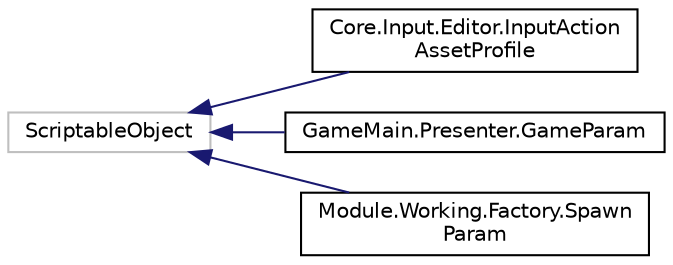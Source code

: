 digraph "クラス階層図"
{
 // LATEX_PDF_SIZE
  edge [fontname="Helvetica",fontsize="10",labelfontname="Helvetica",labelfontsize="10"];
  node [fontname="Helvetica",fontsize="10",shape=record];
  rankdir="LR";
  Node37 [label="ScriptableObject",height=0.2,width=0.4,color="grey75", fillcolor="white", style="filled",tooltip=" "];
  Node37 -> Node0 [dir="back",color="midnightblue",fontsize="10",style="solid",fontname="Helvetica"];
  Node0 [label="Core.Input.Editor.InputAction\lAssetProfile",height=0.2,width=0.4,color="black", fillcolor="white", style="filled",URL="$classCore_1_1Input_1_1Editor_1_1InputActionAssetProfile.html",tooltip=" "];
  Node37 -> Node39 [dir="back",color="midnightblue",fontsize="10",style="solid",fontname="Helvetica"];
  Node39 [label="GameMain.Presenter.GameParam",height=0.2,width=0.4,color="black", fillcolor="white", style="filled",URL="$classGameMain_1_1Presenter_1_1GameParam.html",tooltip=" "];
  Node37 -> Node40 [dir="back",color="midnightblue",fontsize="10",style="solid",fontname="Helvetica"];
  Node40 [label="Module.Working.Factory.Spawn\lParam",height=0.2,width=0.4,color="black", fillcolor="white", style="filled",URL="$classModule_1_1Working_1_1Factory_1_1SpawnParam.html",tooltip=" "];
}

